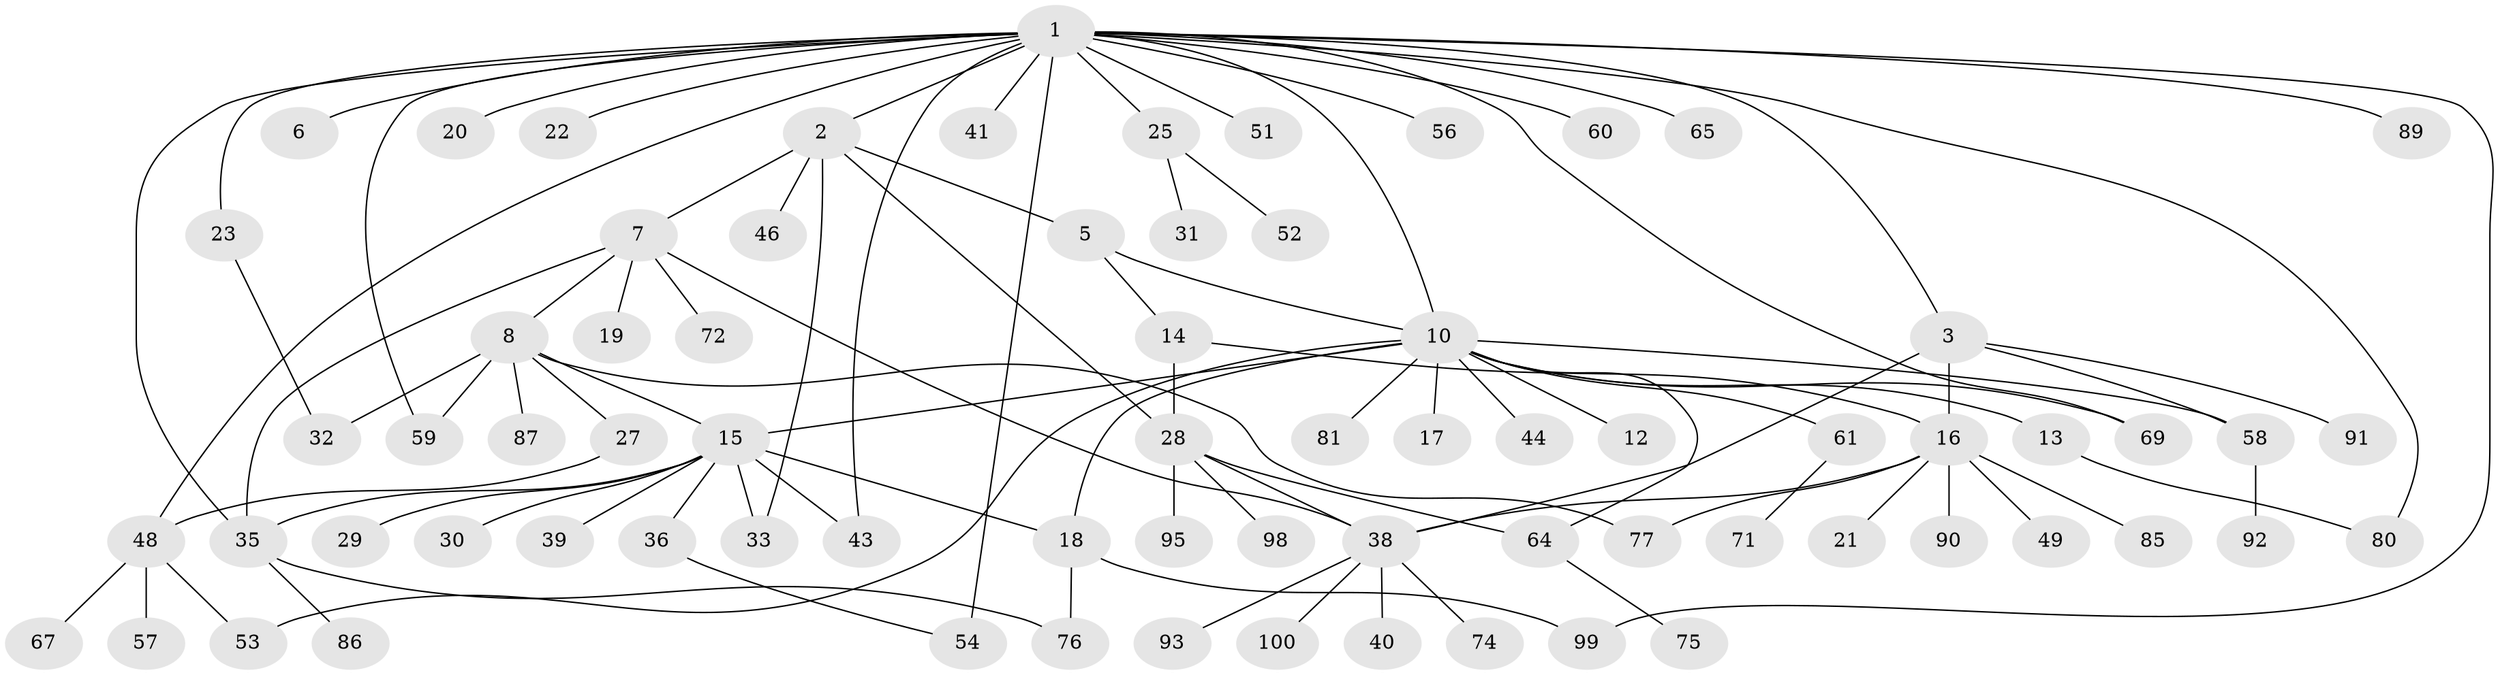 // original degree distribution, {23: 0.01, 7: 0.04, 4: 0.08, 5: 0.02, 2: 0.23, 1: 0.51, 15: 0.01, 3: 0.06, 11: 0.01, 8: 0.01, 6: 0.02}
// Generated by graph-tools (version 1.1) at 2025/38/02/21/25 10:38:54]
// undirected, 73 vertices, 96 edges
graph export_dot {
graph [start="1"]
  node [color=gray90,style=filled];
  1 [super="+11"];
  2 [super="+84"];
  3 [super="+4"];
  5 [super="+42"];
  6 [super="+37"];
  7 [super="+9"];
  8 [super="+73"];
  10 [super="+88"];
  12;
  13 [super="+66"];
  14 [super="+24"];
  15 [super="+34"];
  16 [super="+50"];
  17;
  18 [super="+62"];
  19;
  20 [super="+26"];
  21;
  22;
  23 [super="+55"];
  25 [super="+82"];
  27;
  28 [super="+70"];
  29;
  30;
  31;
  32;
  33;
  35 [super="+68"];
  36;
  38 [super="+45"];
  39 [super="+97"];
  40;
  41;
  43 [super="+96"];
  44;
  46 [super="+47"];
  48 [super="+78"];
  49;
  51;
  52;
  53;
  54 [super="+63"];
  56;
  57;
  58 [super="+83"];
  59 [super="+94"];
  60;
  61;
  64;
  65;
  67;
  69;
  71;
  72;
  74 [super="+79"];
  75;
  76;
  77;
  80;
  81;
  85;
  86;
  87;
  89;
  90;
  91;
  92;
  93;
  95;
  98;
  99;
  100;
  1 -- 2;
  1 -- 3;
  1 -- 6;
  1 -- 10;
  1 -- 22;
  1 -- 23;
  1 -- 25;
  1 -- 35;
  1 -- 41;
  1 -- 43;
  1 -- 48;
  1 -- 51;
  1 -- 54 [weight=2];
  1 -- 56;
  1 -- 59;
  1 -- 60;
  1 -- 65;
  1 -- 69;
  1 -- 80;
  1 -- 89;
  1 -- 99;
  1 -- 20;
  2 -- 5;
  2 -- 7;
  2 -- 28;
  2 -- 33;
  2 -- 46;
  3 -- 16 [weight=2];
  3 -- 58 [weight=2];
  3 -- 38;
  3 -- 91;
  5 -- 10;
  5 -- 14;
  7 -- 8;
  7 -- 19;
  7 -- 35;
  7 -- 72;
  7 -- 38;
  8 -- 27;
  8 -- 32;
  8 -- 59;
  8 -- 77;
  8 -- 87;
  8 -- 15;
  10 -- 12;
  10 -- 13;
  10 -- 15;
  10 -- 17;
  10 -- 44;
  10 -- 53;
  10 -- 58;
  10 -- 61;
  10 -- 64;
  10 -- 69;
  10 -- 81;
  10 -- 18;
  13 -- 80;
  14 -- 16;
  14 -- 28;
  15 -- 18;
  15 -- 29;
  15 -- 30;
  15 -- 33;
  15 -- 35;
  15 -- 36;
  15 -- 39;
  15 -- 43;
  16 -- 21;
  16 -- 49;
  16 -- 77;
  16 -- 85;
  16 -- 90;
  16 -- 38;
  18 -- 76;
  18 -- 99;
  23 -- 32;
  25 -- 31;
  25 -- 52;
  27 -- 48;
  28 -- 38;
  28 -- 64;
  28 -- 95;
  28 -- 98;
  35 -- 76;
  35 -- 86;
  36 -- 54;
  38 -- 40;
  38 -- 100;
  38 -- 74;
  38 -- 93;
  48 -- 53;
  48 -- 57;
  48 -- 67;
  58 -- 92;
  61 -- 71;
  64 -- 75;
}
